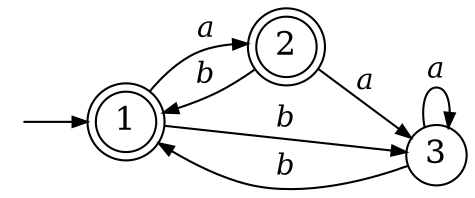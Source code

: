 digraph DFA {
    graph [dpi = "300", ranksep=0.4];
    node [shape = circle, fixedsize = true, width = "0.4", fontsize = 16];
    edge [arrowsize = "0.7"];
    rankdir=LR;

    "" [shape=none, width = "0.1"];
    1 [shape = doublecircle];
    2 [shape = doublecircle];

    //{node[nodesep=0.15]; "", 1}
    
    "" -> 1;
    1 -> 3 [label = <<i>b</i>>];
    1 -> 2 [label = <<i>a</i>>];
    3 -> 3 [label = <<i>a</i>>];
    3 -> 1 [label = <<i>b</i>>];
    2 -> 3 [label = <<i>a</i>>];
    2 -> 1 [label = <<i>b</i>>];
}
